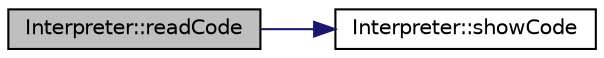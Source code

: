 digraph "Interpreter::readCode"
{
 // LATEX_PDF_SIZE
  edge [fontname="Helvetica",fontsize="10",labelfontname="Helvetica",labelfontsize="10"];
  node [fontname="Helvetica",fontsize="10",shape=record];
  rankdir="LR";
  Node1 [label="Interpreter::readCode",height=0.2,width=0.4,color="black", fillcolor="grey75", style="filled", fontcolor="black",tooltip="Se encarga de reorganizar el código de forma que sea entendible para el interprete."];
  Node1 -> Node2 [color="midnightblue",fontsize="10",style="solid",fontname="Helvetica"];
  Node2 [label="Interpreter::showCode",height=0.2,width=0.4,color="black", fillcolor="white", style="filled",URL="$classInterpreter.html#acdb68bbc8266ac4a03d54856a6832606",tooltip="Permite mostrar el código reinterpretado en consola."];
}
